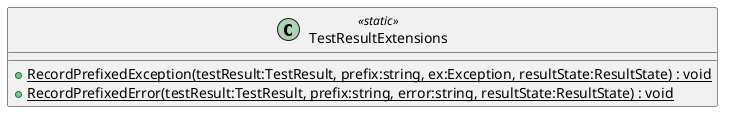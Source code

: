 @startuml
class TestResultExtensions <<static>> {
    + {static} RecordPrefixedException(testResult:TestResult, prefix:string, ex:Exception, resultState:ResultState) : void
    + {static} RecordPrefixedError(testResult:TestResult, prefix:string, error:string, resultState:ResultState) : void
}
@enduml
